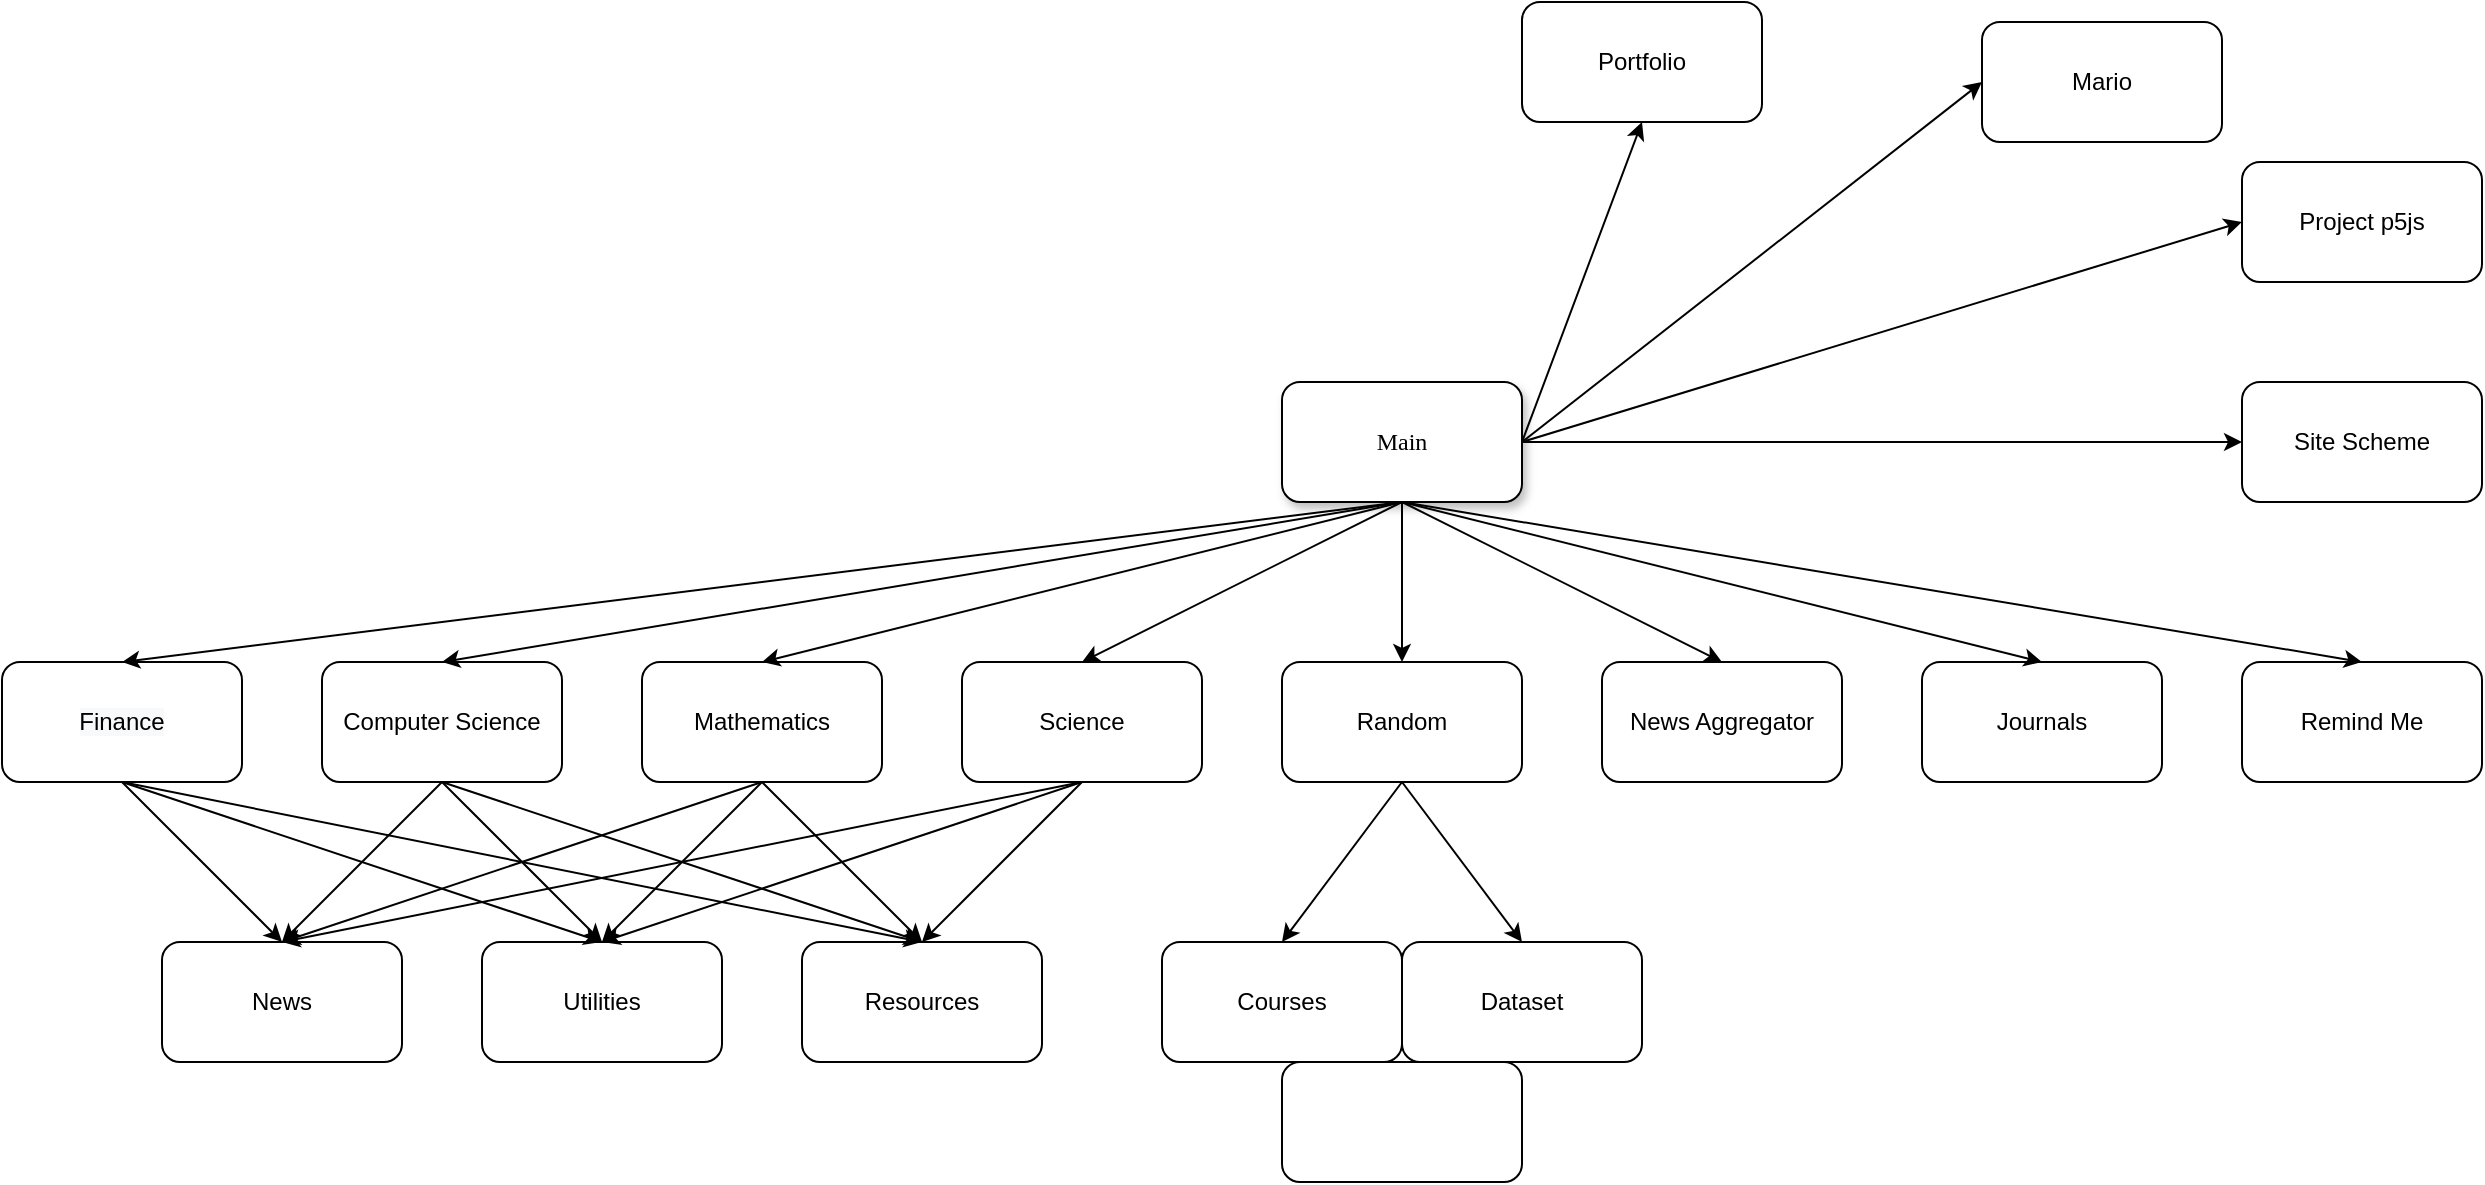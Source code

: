 <mxfile version="13.5.1" type="device"><diagram name="Page-1" id="10a91c8b-09ff-31b1-d368-03940ed4cc9e"><mxGraphModel dx="539" dy="350" grid="1" gridSize="10" guides="1" tooltips="1" connect="1" arrows="1" fold="1" page="1" pageScale="1" pageWidth="1100" pageHeight="850" background="#ffffff" math="0" shadow="0"><root><mxCell id="0"/><mxCell id="1" parent="0"/><mxCell id="62893188c0fa7362-1" value="Main" style="whiteSpace=wrap;html=1;rounded=1;shadow=1;labelBackgroundColor=none;strokeWidth=1;fontFamily=Verdana;fontSize=12;align=center;" parent="1" vertex="1"><mxGeometry x="720" y="260" width="120" height="60" as="geometry"/></mxCell><mxCell id="BRP0vq7LEVVX1VQtlHZB-1" value="Science" style="rounded=1;whiteSpace=wrap;html=1;" parent="1" vertex="1"><mxGeometry x="560" y="400" width="120" height="60" as="geometry"/></mxCell><mxCell id="BRP0vq7LEVVX1VQtlHZB-2" value="Computer Science" style="rounded=1;whiteSpace=wrap;html=1;" parent="1" vertex="1"><mxGeometry x="240" y="400" width="120" height="60" as="geometry"/></mxCell><mxCell id="BRP0vq7LEVVX1VQtlHZB-4" value="Remind Me" style="rounded=1;whiteSpace=wrap;html=1;" parent="1" vertex="1"><mxGeometry x="1200" y="400" width="120" height="60" as="geometry"/></mxCell><mxCell id="BRP0vq7LEVVX1VQtlHZB-7" value="Journals" style="rounded=1;whiteSpace=wrap;html=1;" parent="1" vertex="1"><mxGeometry x="1040" y="400" width="120" height="60" as="geometry"/></mxCell><mxCell id="BRP0vq7LEVVX1VQtlHZB-8" value="&#10;&#10;&lt;span style=&quot;color: rgb(0, 0, 0); font-family: helvetica; font-size: 12px; font-style: normal; font-weight: 400; letter-spacing: normal; text-align: center; text-indent: 0px; text-transform: none; word-spacing: 0px; background-color: rgb(248, 249, 250); display: inline; float: none;&quot;&gt;Finance&lt;/span&gt;&#10;&#10;" style="rounded=1;whiteSpace=wrap;html=1;" parent="1" vertex="1"><mxGeometry x="80" y="400" width="120" height="60" as="geometry"/></mxCell><mxCell id="BRP0vq7LEVVX1VQtlHZB-9" value="Random" style="rounded=1;whiteSpace=wrap;html=1;" parent="1" vertex="1"><mxGeometry x="720" y="400" width="120" height="60" as="geometry"/></mxCell><mxCell id="BRP0vq7LEVVX1VQtlHZB-10" value="Dataset" style="rounded=1;whiteSpace=wrap;html=1;" parent="1" vertex="1"><mxGeometry x="780" y="540" width="120" height="60" as="geometry"/></mxCell><mxCell id="BRP0vq7LEVVX1VQtlHZB-11" value="Courses" style="rounded=1;whiteSpace=wrap;html=1;" parent="1" vertex="1"><mxGeometry x="660" y="540" width="120" height="60" as="geometry"/></mxCell><mxCell id="BRP0vq7LEVVX1VQtlHZB-12" value="Resources" style="rounded=1;whiteSpace=wrap;html=1;" parent="1" vertex="1"><mxGeometry x="480" y="540" width="120" height="60" as="geometry"/></mxCell><mxCell id="BRP0vq7LEVVX1VQtlHZB-13" value="News" style="rounded=1;whiteSpace=wrap;html=1;" parent="1" vertex="1"><mxGeometry x="160" y="540" width="120" height="60" as="geometry"/></mxCell><mxCell id="BRP0vq7LEVVX1VQtlHZB-14" value="Utilities" style="rounded=1;whiteSpace=wrap;html=1;" parent="1" vertex="1"><mxGeometry x="320" y="540" width="120" height="60" as="geometry"/></mxCell><mxCell id="BRP0vq7LEVVX1VQtlHZB-16" value="News Aggregator" style="rounded=1;whiteSpace=wrap;html=1;" parent="1" vertex="1"><mxGeometry x="880" y="400" width="120" height="60" as="geometry"/></mxCell><mxCell id="BRP0vq7LEVVX1VQtlHZB-18" value="Mathematics" style="rounded=1;whiteSpace=wrap;html=1;" parent="1" vertex="1"><mxGeometry x="400" y="400" width="120" height="60" as="geometry"/></mxCell><mxCell id="BRP0vq7LEVVX1VQtlHZB-19" value="" style="endArrow=classic;html=1;exitX=0.5;exitY=1;exitDx=0;exitDy=0;entryX=0.5;entryY=0;entryDx=0;entryDy=0;" parent="1" source="62893188c0fa7362-1" target="BRP0vq7LEVVX1VQtlHZB-8" edge="1"><mxGeometry width="50" height="50" relative="1" as="geometry"><mxPoint x="670" y="490" as="sourcePoint"/><mxPoint x="720" y="440" as="targetPoint"/></mxGeometry></mxCell><mxCell id="BRP0vq7LEVVX1VQtlHZB-20" value="" style="endArrow=classic;html=1;exitX=0.5;exitY=1;exitDx=0;exitDy=0;" parent="1" source="62893188c0fa7362-1" edge="1"><mxGeometry width="50" height="50" relative="1" as="geometry"><mxPoint x="790" y="370" as="sourcePoint"/><mxPoint x="300" y="400" as="targetPoint"/></mxGeometry></mxCell><mxCell id="BRP0vq7LEVVX1VQtlHZB-21" value="" style="endArrow=classic;html=1;entryX=0.5;entryY=0;entryDx=0;entryDy=0;exitX=0.5;exitY=1;exitDx=0;exitDy=0;" parent="1" source="62893188c0fa7362-1" target="BRP0vq7LEVVX1VQtlHZB-18" edge="1"><mxGeometry width="50" height="50" relative="1" as="geometry"><mxPoint x="780" y="360" as="sourcePoint"/><mxPoint x="160" y="420" as="targetPoint"/></mxGeometry></mxCell><mxCell id="BRP0vq7LEVVX1VQtlHZB-22" value="" style="endArrow=classic;html=1;entryX=0.5;entryY=0;entryDx=0;entryDy=0;exitX=0.5;exitY=1;exitDx=0;exitDy=0;" parent="1" source="62893188c0fa7362-1" target="BRP0vq7LEVVX1VQtlHZB-1" edge="1"><mxGeometry width="50" height="50" relative="1" as="geometry"><mxPoint x="780" y="360" as="sourcePoint"/><mxPoint x="170" y="430" as="targetPoint"/></mxGeometry></mxCell><mxCell id="BRP0vq7LEVVX1VQtlHZB-23" value="" style="endArrow=classic;html=1;exitX=0.5;exitY=1;exitDx=0;exitDy=0;entryX=0.5;entryY=0;entryDx=0;entryDy=0;" parent="1" source="62893188c0fa7362-1" target="BRP0vq7LEVVX1VQtlHZB-9" edge="1"><mxGeometry width="50" height="50" relative="1" as="geometry"><mxPoint x="820" y="400" as="sourcePoint"/><mxPoint x="180" y="440" as="targetPoint"/></mxGeometry></mxCell><mxCell id="BRP0vq7LEVVX1VQtlHZB-24" value="" style="endArrow=classic;html=1;exitX=0.5;exitY=1;exitDx=0;exitDy=0;entryX=0.5;entryY=0;entryDx=0;entryDy=0;" parent="1" source="BRP0vq7LEVVX1VQtlHZB-9" target="BRP0vq7LEVVX1VQtlHZB-11" edge="1"><mxGeometry width="50" height="50" relative="1" as="geometry"><mxPoint x="830" y="410" as="sourcePoint"/><mxPoint x="190" y="450" as="targetPoint"/></mxGeometry></mxCell><mxCell id="BRP0vq7LEVVX1VQtlHZB-25" value="" style="endArrow=classic;html=1;exitX=0.5;exitY=1;exitDx=0;exitDy=0;entryX=0.5;entryY=0;entryDx=0;entryDy=0;" parent="1" source="BRP0vq7LEVVX1VQtlHZB-9" target="BRP0vq7LEVVX1VQtlHZB-10" edge="1"><mxGeometry width="50" height="50" relative="1" as="geometry"><mxPoint x="840" y="420" as="sourcePoint"/><mxPoint x="200" y="460" as="targetPoint"/></mxGeometry></mxCell><mxCell id="BRP0vq7LEVVX1VQtlHZB-26" value="" style="endArrow=classic;html=1;exitX=0.5;exitY=1;exitDx=0;exitDy=0;entryX=0.5;entryY=0;entryDx=0;entryDy=0;" parent="1" source="62893188c0fa7362-1" target="BRP0vq7LEVVX1VQtlHZB-4" edge="1"><mxGeometry width="50" height="50" relative="1" as="geometry"><mxPoint x="850" y="430" as="sourcePoint"/><mxPoint x="210" y="470" as="targetPoint"/></mxGeometry></mxCell><mxCell id="BRP0vq7LEVVX1VQtlHZB-27" value="" style="endArrow=classic;html=1;entryX=0.5;entryY=0;entryDx=0;entryDy=0;" parent="1" target="BRP0vq7LEVVX1VQtlHZB-7" edge="1"><mxGeometry width="50" height="50" relative="1" as="geometry"><mxPoint x="780" y="320" as="sourcePoint"/><mxPoint x="220" y="480" as="targetPoint"/></mxGeometry></mxCell><mxCell id="BRP0vq7LEVVX1VQtlHZB-28" value="" style="endArrow=classic;html=1;entryX=0.5;entryY=0;entryDx=0;entryDy=0;" parent="1" target="BRP0vq7LEVVX1VQtlHZB-16" edge="1"><mxGeometry width="50" height="50" relative="1" as="geometry"><mxPoint x="780" y="320" as="sourcePoint"/><mxPoint x="230" y="490" as="targetPoint"/></mxGeometry></mxCell><mxCell id="BRP0vq7LEVVX1VQtlHZB-29" value="" style="endArrow=classic;html=1;entryX=0.5;entryY=0;entryDx=0;entryDy=0;" parent="1" target="BRP0vq7LEVVX1VQtlHZB-13" edge="1"><mxGeometry width="50" height="50" relative="1" as="geometry"><mxPoint x="140" y="460" as="sourcePoint"/><mxPoint x="220" y="550" as="targetPoint"/></mxGeometry></mxCell><mxCell id="BRP0vq7LEVVX1VQtlHZB-30" value="" style="endArrow=classic;html=1;exitX=0.5;exitY=1;exitDx=0;exitDy=0;entryX=0.5;entryY=0;entryDx=0;entryDy=0;" parent="1" source="BRP0vq7LEVVX1VQtlHZB-8" target="BRP0vq7LEVVX1VQtlHZB-14" edge="1"><mxGeometry width="50" height="50" relative="1" as="geometry"><mxPoint x="890" y="470" as="sourcePoint"/><mxPoint x="380" y="530" as="targetPoint"/></mxGeometry></mxCell><mxCell id="BRP0vq7LEVVX1VQtlHZB-32" value="" style="endArrow=classic;html=1;exitX=0.5;exitY=1;exitDx=0;exitDy=0;entryX=0.5;entryY=0;entryDx=0;entryDy=0;" parent="1" source="BRP0vq7LEVVX1VQtlHZB-8" target="BRP0vq7LEVVX1VQtlHZB-12" edge="1"><mxGeometry width="50" height="50" relative="1" as="geometry"><mxPoint x="900" y="480" as="sourcePoint"/><mxPoint x="260" y="520" as="targetPoint"/></mxGeometry></mxCell><mxCell id="BRP0vq7LEVVX1VQtlHZB-33" value="" style="endArrow=classic;html=1;exitX=0.5;exitY=1;exitDx=0;exitDy=0;entryX=0.5;entryY=0;entryDx=0;entryDy=0;" parent="1" source="BRP0vq7LEVVX1VQtlHZB-18" target="BRP0vq7LEVVX1VQtlHZB-13" edge="1"><mxGeometry width="50" height="50" relative="1" as="geometry"><mxPoint x="910" y="490" as="sourcePoint"/><mxPoint x="270" y="530" as="targetPoint"/></mxGeometry></mxCell><mxCell id="BRP0vq7LEVVX1VQtlHZB-34" value="" style="endArrow=classic;html=1;exitX=0.5;exitY=1;exitDx=0;exitDy=0;entryX=0.5;entryY=0;entryDx=0;entryDy=0;" parent="1" source="BRP0vq7LEVVX1VQtlHZB-18" target="BRP0vq7LEVVX1VQtlHZB-14" edge="1"><mxGeometry width="50" height="50" relative="1" as="geometry"><mxPoint x="920" y="500" as="sourcePoint"/><mxPoint x="280" y="540" as="targetPoint"/></mxGeometry></mxCell><mxCell id="BRP0vq7LEVVX1VQtlHZB-35" value="" style="endArrow=classic;html=1;exitX=0.5;exitY=1;exitDx=0;exitDy=0;entryX=0.5;entryY=0;entryDx=0;entryDy=0;" parent="1" source="BRP0vq7LEVVX1VQtlHZB-18" target="BRP0vq7LEVVX1VQtlHZB-12" edge="1"><mxGeometry width="50" height="50" relative="1" as="geometry"><mxPoint x="930" y="510" as="sourcePoint"/><mxPoint x="290" y="550" as="targetPoint"/></mxGeometry></mxCell><mxCell id="BRP0vq7LEVVX1VQtlHZB-36" value="" style="endArrow=classic;html=1;exitX=0.5;exitY=1;exitDx=0;exitDy=0;entryX=0.5;entryY=0;entryDx=0;entryDy=0;" parent="1" source="BRP0vq7LEVVX1VQtlHZB-2" target="BRP0vq7LEVVX1VQtlHZB-13" edge="1"><mxGeometry width="50" height="50" relative="1" as="geometry"><mxPoint x="940" y="520" as="sourcePoint"/><mxPoint x="300" y="560" as="targetPoint"/></mxGeometry></mxCell><mxCell id="BRP0vq7LEVVX1VQtlHZB-37" value="" style="endArrow=classic;html=1;exitX=0.5;exitY=1;exitDx=0;exitDy=0;entryX=0.5;entryY=0;entryDx=0;entryDy=0;" parent="1" source="BRP0vq7LEVVX1VQtlHZB-2" target="BRP0vq7LEVVX1VQtlHZB-14" edge="1"><mxGeometry width="50" height="50" relative="1" as="geometry"><mxPoint x="950" y="530" as="sourcePoint"/><mxPoint x="380" y="540" as="targetPoint"/></mxGeometry></mxCell><mxCell id="BRP0vq7LEVVX1VQtlHZB-38" value="" style="endArrow=classic;html=1;exitX=0.5;exitY=1;exitDx=0;exitDy=0;entryX=0.5;entryY=0;entryDx=0;entryDy=0;" parent="1" source="BRP0vq7LEVVX1VQtlHZB-2" target="BRP0vq7LEVVX1VQtlHZB-12" edge="1"><mxGeometry width="50" height="50" relative="1" as="geometry"><mxPoint x="960" y="540" as="sourcePoint"/><mxPoint x="320" y="580" as="targetPoint"/></mxGeometry></mxCell><mxCell id="rTQDU15f0dRw5c3ZZdTk-1" value="" style="endArrow=classic;html=1;exitX=0.5;exitY=1;exitDx=0;exitDy=0;entryX=0.5;entryY=0;entryDx=0;entryDy=0;" parent="1" source="BRP0vq7LEVVX1VQtlHZB-1" target="BRP0vq7LEVVX1VQtlHZB-13" edge="1"><mxGeometry width="50" height="50" relative="1" as="geometry"><mxPoint x="700" y="450" as="sourcePoint"/><mxPoint x="750" y="400" as="targetPoint"/></mxGeometry></mxCell><mxCell id="rTQDU15f0dRw5c3ZZdTk-2" value="" style="endArrow=classic;html=1;entryX=0.5;entryY=0;entryDx=0;entryDy=0;" parent="1" target="BRP0vq7LEVVX1VQtlHZB-14" edge="1"><mxGeometry width="50" height="50" relative="1" as="geometry"><mxPoint x="620" y="460" as="sourcePoint"/><mxPoint x="760" y="410" as="targetPoint"/></mxGeometry></mxCell><mxCell id="rTQDU15f0dRw5c3ZZdTk-3" value="" style="endArrow=classic;html=1;exitX=0.5;exitY=1;exitDx=0;exitDy=0;entryX=0.5;entryY=0;entryDx=0;entryDy=0;" parent="1" source="BRP0vq7LEVVX1VQtlHZB-1" target="BRP0vq7LEVVX1VQtlHZB-12" edge="1"><mxGeometry width="50" height="50" relative="1" as="geometry"><mxPoint x="720" y="470" as="sourcePoint"/><mxPoint x="770" y="420" as="targetPoint"/></mxGeometry></mxCell><mxCell id="fh9jrbeeJitLbyR3KJd--1" value="Site Scheme" style="rounded=1;whiteSpace=wrap;html=1;" vertex="1" parent="1"><mxGeometry x="1200" y="260" width="120" height="60" as="geometry"/></mxCell><mxCell id="fh9jrbeeJitLbyR3KJd--2" value="" style="endArrow=classic;html=1;exitX=1;exitY=0.5;exitDx=0;exitDy=0;entryX=0;entryY=0.5;entryDx=0;entryDy=0;" edge="1" parent="1" source="62893188c0fa7362-1" target="fh9jrbeeJitLbyR3KJd--1"><mxGeometry width="50" height="50" relative="1" as="geometry"><mxPoint x="910" y="230" as="sourcePoint"/><mxPoint x="960" y="180" as="targetPoint"/></mxGeometry></mxCell><mxCell id="fh9jrbeeJitLbyR3KJd--3" value="Project p5js" style="rounded=1;whiteSpace=wrap;html=1;" vertex="1" parent="1"><mxGeometry x="1200" y="150" width="120" height="60" as="geometry"/></mxCell><mxCell id="fh9jrbeeJitLbyR3KJd--4" value="" style="endArrow=classic;html=1;entryX=0;entryY=0.5;entryDx=0;entryDy=0;" edge="1" parent="1" target="fh9jrbeeJitLbyR3KJd--3"><mxGeometry width="50" height="50" relative="1" as="geometry"><mxPoint x="840" y="290" as="sourcePoint"/><mxPoint x="1010" y="130" as="targetPoint"/></mxGeometry></mxCell><mxCell id="fh9jrbeeJitLbyR3KJd--5" value="Mario" style="rounded=1;whiteSpace=wrap;html=1;" vertex="1" parent="1"><mxGeometry x="1070" y="80" width="120" height="60" as="geometry"/></mxCell><mxCell id="fh9jrbeeJitLbyR3KJd--6" value="Portfolio" style="rounded=1;whiteSpace=wrap;html=1;" vertex="1" parent="1"><mxGeometry x="840" y="70" width="120" height="60" as="geometry"/></mxCell><mxCell id="fh9jrbeeJitLbyR3KJd--7" value="" style="endArrow=classic;html=1;exitX=1;exitY=0.5;exitDx=0;exitDy=0;entryX=0;entryY=0.5;entryDx=0;entryDy=0;" edge="1" parent="1" source="62893188c0fa7362-1" target="fh9jrbeeJitLbyR3KJd--5"><mxGeometry width="50" height="50" relative="1" as="geometry"><mxPoint x="840" y="230" as="sourcePoint"/><mxPoint x="890" y="180" as="targetPoint"/></mxGeometry></mxCell><mxCell id="fh9jrbeeJitLbyR3KJd--8" value="" style="endArrow=classic;html=1;entryX=0.5;entryY=1;entryDx=0;entryDy=0;" edge="1" parent="1" target="fh9jrbeeJitLbyR3KJd--6"><mxGeometry width="50" height="50" relative="1" as="geometry"><mxPoint x="840" y="290" as="sourcePoint"/><mxPoint x="820" y="200" as="targetPoint"/></mxGeometry></mxCell><mxCell id="fh9jrbeeJitLbyR3KJd--9" value="" style="rounded=1;whiteSpace=wrap;html=1;" vertex="1" parent="1"><mxGeometry x="720" y="600" width="120" height="60" as="geometry"/></mxCell></root></mxGraphModel></diagram></mxfile>